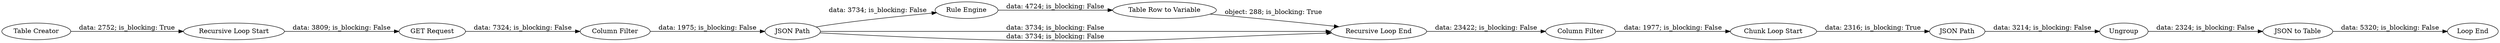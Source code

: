 digraph {
	"8248751919756029660_682" [label="Table Creator"]
	"8248751919756029660_675" [label="Chunk Loop Start"]
	"8248751919756029660_681" [label="Column Filter"]
	"8248751919756029660_680" [label="JSON Path"]
	"8248751919756029660_669" [label="Column Filter"]
	"8248751919756029660_670" [label="Rule Engine"]
	"8248751919756029660_673" [label="Table Row to Variable"]
	"8248751919756029660_678" [label=Ungroup]
	"8248751919756029660_671" [label="Recursive Loop End"]
	"8248751919756029660_679" [label="Loop End"]
	"8248751919756029660_672" [label="JSON Path"]
	"8248751919756029660_667" [label="GET Request"]
	"8248751919756029660_676" [label="JSON to Table"]
	"8248751919756029660_668" [label="Recursive Loop Start"]
	"8248751919756029660_668" -> "8248751919756029660_667" [label="data: 3809; is_blocking: False"]
	"8248751919756029660_675" -> "8248751919756029660_680" [label="data: 2316; is_blocking: True"]
	"8248751919756029660_670" -> "8248751919756029660_673" [label="data: 4724; is_blocking: False"]
	"8248751919756029660_672" -> "8248751919756029660_671" [label="data: 3734; is_blocking: False"]
	"8248751919756029660_672" -> "8248751919756029660_671" [label="data: 3734; is_blocking: False"]
	"8248751919756029660_673" -> "8248751919756029660_671" [label="object: 288; is_blocking: True"]
	"8248751919756029660_667" -> "8248751919756029660_669" [label="data: 7324; is_blocking: False"]
	"8248751919756029660_681" -> "8248751919756029660_675" [label="data: 1977; is_blocking: False"]
	"8248751919756029660_678" -> "8248751919756029660_676" [label="data: 2324; is_blocking: False"]
	"8248751919756029660_682" -> "8248751919756029660_668" [label="data: 2752; is_blocking: True"]
	"8248751919756029660_669" -> "8248751919756029660_672" [label="data: 1975; is_blocking: False"]
	"8248751919756029660_676" -> "8248751919756029660_679" [label="data: 5320; is_blocking: False"]
	"8248751919756029660_680" -> "8248751919756029660_678" [label="data: 3214; is_blocking: False"]
	"8248751919756029660_672" -> "8248751919756029660_670" [label="data: 3734; is_blocking: False"]
	"8248751919756029660_671" -> "8248751919756029660_681" [label="data: 23422; is_blocking: False"]
	rankdir=LR
}
